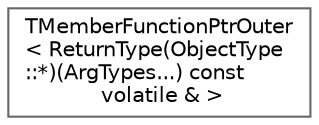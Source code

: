 digraph "Graphical Class Hierarchy"
{
 // INTERACTIVE_SVG=YES
 // LATEX_PDF_SIZE
  bgcolor="transparent";
  edge [fontname=Helvetica,fontsize=10,labelfontname=Helvetica,labelfontsize=10];
  node [fontname=Helvetica,fontsize=10,shape=box,height=0.2,width=0.4];
  rankdir="LR";
  Node0 [id="Node000000",label="TMemberFunctionPtrOuter\l\< ReturnType(ObjectType\l::*)(ArgTypes...) const\l volatile & \>",height=0.2,width=0.4,color="grey40", fillcolor="white", style="filled",URL="$de/d85/structTMemberFunctionPtrOuter_3_01ReturnType_07ObjectType_1_1_5_08_07ArgTypes_8_8_8_08_01const_01volatile_01_6_01_4.html",tooltip=" "];
}
